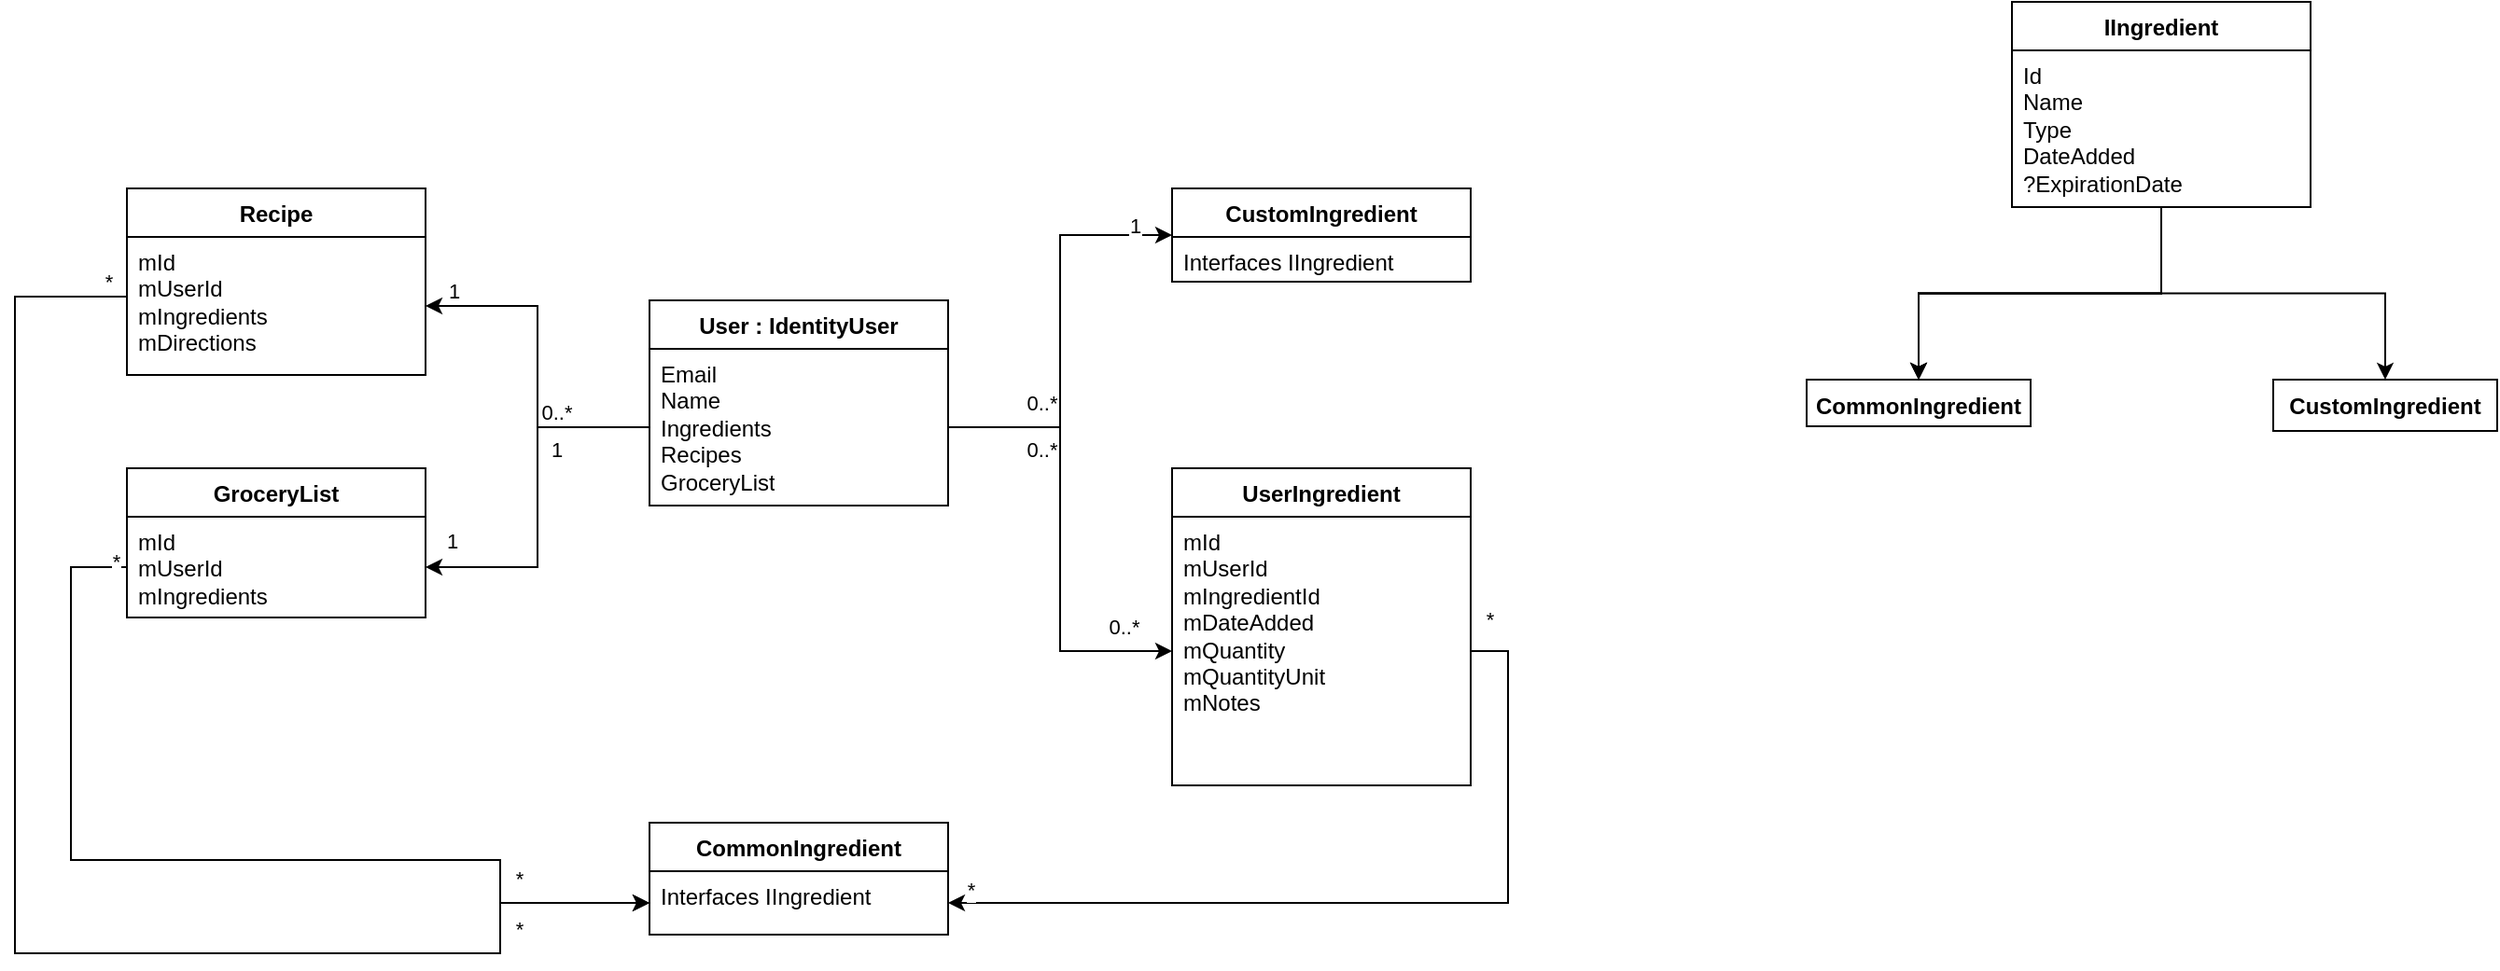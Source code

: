 <mxfile version="24.7.12">
  <diagram id="C5RBs43oDa-KdzZeNtuy" name="Page-1">
    <mxGraphModel dx="1290" dy="530" grid="1" gridSize="10" guides="1" tooltips="1" connect="1" arrows="1" fold="1" page="1" pageScale="1" pageWidth="827" pageHeight="1169" math="0" shadow="0">
      <root>
        <mxCell id="WIyWlLk6GJQsqaUBKTNV-0" />
        <mxCell id="WIyWlLk6GJQsqaUBKTNV-1" parent="WIyWlLk6GJQsqaUBKTNV-0" />
        <mxCell id="knwaW2PvY2zNtfLG_OPN-0" value="User : IdentityUser" style="swimlane;fontStyle=1;align=center;verticalAlign=top;childLayout=stackLayout;horizontal=1;startSize=26;horizontalStack=0;resizeParent=1;resizeParentMax=0;resizeLast=0;collapsible=1;marginBottom=0;whiteSpace=wrap;html=1;" parent="WIyWlLk6GJQsqaUBKTNV-1" vertex="1">
          <mxGeometry x="360" y="230" width="160" height="110" as="geometry" />
        </mxCell>
        <mxCell id="knwaW2PvY2zNtfLG_OPN-1" value="&lt;span style=&quot;text-align: justify; background-color: initial;&quot;&gt;Email&lt;/span&gt;&lt;br&gt;&lt;span style=&quot;text-align: justify; background-color: initial;&quot;&gt;Name&lt;/span&gt;&lt;div&gt;&lt;span style=&quot;text-align: justify; background-color: initial;&quot;&gt;Ingredients&lt;/span&gt;&lt;/div&gt;&lt;div&gt;&lt;span style=&quot;text-align: justify; background-color: initial;&quot;&gt;Recipes&lt;/span&gt;&lt;/div&gt;&lt;div&gt;&lt;span style=&quot;text-align: justify; background-color: initial;&quot;&gt;GroceryList&lt;/span&gt;&lt;/div&gt;" style="text;strokeColor=none;fillColor=none;align=left;verticalAlign=top;spacingLeft=4;spacingRight=4;overflow=hidden;rotatable=0;points=[[0,0.5],[1,0.5]];portConstraint=eastwest;whiteSpace=wrap;html=1;" parent="knwaW2PvY2zNtfLG_OPN-0" vertex="1">
          <mxGeometry y="26" width="160" height="84" as="geometry" />
        </mxCell>
        <mxCell id="knwaW2PvY2zNtfLG_OPN-12" value="Recipe" style="swimlane;fontStyle=1;align=center;verticalAlign=top;childLayout=stackLayout;horizontal=1;startSize=26;horizontalStack=0;resizeParent=1;resizeParentMax=0;resizeLast=0;collapsible=1;marginBottom=0;whiteSpace=wrap;html=1;" parent="WIyWlLk6GJQsqaUBKTNV-1" vertex="1">
          <mxGeometry x="80" y="170.0" width="160" height="100" as="geometry" />
        </mxCell>
        <mxCell id="knwaW2PvY2zNtfLG_OPN-13" value="&lt;div&gt;mId&lt;/div&gt;&lt;div&gt;mUserId&lt;/div&gt;&lt;div&gt;mIngredients&lt;/div&gt;&lt;div&gt;mDirections&lt;/div&gt;" style="text;strokeColor=none;fillColor=none;align=left;verticalAlign=top;spacingLeft=4;spacingRight=4;overflow=hidden;rotatable=0;points=[[0,0.5],[1,0.5]];portConstraint=eastwest;whiteSpace=wrap;html=1;" parent="knwaW2PvY2zNtfLG_OPN-12" vertex="1">
          <mxGeometry y="26" width="160" height="74" as="geometry" />
        </mxCell>
        <mxCell id="knwaW2PvY2zNtfLG_OPN-16" value="CommonIngredient" style="swimlane;fontStyle=1;align=center;verticalAlign=top;childLayout=stackLayout;horizontal=1;startSize=26;horizontalStack=0;resizeParent=1;resizeParentMax=0;resizeLast=0;collapsible=1;marginBottom=0;whiteSpace=wrap;html=1;" parent="WIyWlLk6GJQsqaUBKTNV-1" vertex="1">
          <mxGeometry x="360" y="510" width="160" height="60" as="geometry" />
        </mxCell>
        <mxCell id="knwaW2PvY2zNtfLG_OPN-17" value="Interfaces IIngredient" style="text;strokeColor=none;fillColor=none;align=left;verticalAlign=top;spacingLeft=4;spacingRight=4;overflow=hidden;rotatable=0;points=[[0,0.5],[1,0.5]];portConstraint=eastwest;whiteSpace=wrap;html=1;" parent="knwaW2PvY2zNtfLG_OPN-16" vertex="1">
          <mxGeometry y="26" width="160" height="34" as="geometry" />
        </mxCell>
        <mxCell id="knwaW2PvY2zNtfLG_OPN-20" value="UserIngredient" style="swimlane;fontStyle=1;align=center;verticalAlign=top;childLayout=stackLayout;horizontal=1;startSize=26;horizontalStack=0;resizeParent=1;resizeParentMax=0;resizeLast=0;collapsible=1;marginBottom=0;whiteSpace=wrap;html=1;" parent="WIyWlLk6GJQsqaUBKTNV-1" vertex="1">
          <mxGeometry x="640" y="320.0" width="160" height="170" as="geometry" />
        </mxCell>
        <mxCell id="knwaW2PvY2zNtfLG_OPN-21" value="&lt;span style=&quot;background-color: initial;&quot;&gt;mId&lt;/span&gt;&lt;br&gt;&lt;span style=&quot;background-color: initial;&quot;&gt;mUserId&lt;/span&gt;&lt;br&gt;&lt;span style=&quot;background-color: initial;&quot;&gt;mIngredientId&lt;/span&gt;&lt;br&gt;&lt;span style=&quot;background-color: initial;&quot;&gt;mDateAdded&lt;/span&gt;&lt;br&gt;&lt;span style=&quot;background-color: initial;&quot;&gt;mQuantity&lt;/span&gt;&lt;br&gt;&lt;span style=&quot;background-color: initial;&quot;&gt;mQuantityUnit&lt;/span&gt;&lt;br&gt;&lt;span style=&quot;background-color: initial;&quot;&gt;mNotes&lt;/span&gt;" style="text;strokeColor=none;fillColor=none;align=left;verticalAlign=top;spacingLeft=4;spacingRight=4;overflow=hidden;rotatable=0;points=[[0,0.5],[1,0.5]];portConstraint=eastwest;whiteSpace=wrap;html=1;" parent="knwaW2PvY2zNtfLG_OPN-20" vertex="1">
          <mxGeometry y="26" width="160" height="144" as="geometry" />
        </mxCell>
        <mxCell id="knwaW2PvY2zNtfLG_OPN-28" value="GroceryList" style="swimlane;fontStyle=1;align=center;verticalAlign=top;childLayout=stackLayout;horizontal=1;startSize=26;horizontalStack=0;resizeParent=1;resizeParentMax=0;resizeLast=0;collapsible=1;marginBottom=0;whiteSpace=wrap;html=1;" parent="WIyWlLk6GJQsqaUBKTNV-1" vertex="1">
          <mxGeometry x="80" y="320" width="160" height="80" as="geometry" />
        </mxCell>
        <mxCell id="knwaW2PvY2zNtfLG_OPN-29" value="&lt;div&gt;mId&lt;/div&gt;&lt;div&gt;mUserId&lt;/div&gt;&lt;div&gt;mIngredients&lt;/div&gt;" style="text;strokeColor=none;fillColor=none;align=left;verticalAlign=top;spacingLeft=4;spacingRight=4;overflow=hidden;rotatable=0;points=[[0,0.5],[1,0.5]];portConstraint=eastwest;whiteSpace=wrap;html=1;" parent="knwaW2PvY2zNtfLG_OPN-28" vertex="1">
          <mxGeometry y="26" width="160" height="54" as="geometry" />
        </mxCell>
        <mxCell id="knwaW2PvY2zNtfLG_OPN-33" style="rounded=0;orthogonalLoop=1;jettySize=auto;html=1;exitX=1;exitY=0.5;exitDx=0;exitDy=0;entryX=0;entryY=0.5;entryDx=0;entryDy=0;edgeStyle=orthogonalEdgeStyle;" parent="WIyWlLk6GJQsqaUBKTNV-1" source="knwaW2PvY2zNtfLG_OPN-1" target="knwaW2PvY2zNtfLG_OPN-21" edge="1">
          <mxGeometry relative="1" as="geometry" />
        </mxCell>
        <mxCell id="knwaW2PvY2zNtfLG_OPN-34" value="0..*" style="edgeLabel;html=1;align=center;verticalAlign=middle;resizable=0;points=[];" parent="knwaW2PvY2zNtfLG_OPN-33" vertex="1" connectable="0">
          <mxGeometry x="-0.825" y="3" relative="1" as="geometry">
            <mxPoint x="29" y="15" as="offset" />
          </mxGeometry>
        </mxCell>
        <mxCell id="knwaW2PvY2zNtfLG_OPN-36" value="0..*" style="edgeLabel;html=1;align=center;verticalAlign=middle;resizable=0;points=[];" parent="knwaW2PvY2zNtfLG_OPN-33" vertex="1" connectable="0">
          <mxGeometry x="0.838" relative="1" as="geometry">
            <mxPoint x="-7" y="-13" as="offset" />
          </mxGeometry>
        </mxCell>
        <mxCell id="knwaW2PvY2zNtfLG_OPN-37" style="edgeStyle=orthogonalEdgeStyle;rounded=0;orthogonalLoop=1;jettySize=auto;html=1;exitX=1;exitY=0.5;exitDx=0;exitDy=0;entryX=1;entryY=0.5;entryDx=0;entryDy=0;" parent="WIyWlLk6GJQsqaUBKTNV-1" source="knwaW2PvY2zNtfLG_OPN-21" target="knwaW2PvY2zNtfLG_OPN-17" edge="1">
          <mxGeometry relative="1" as="geometry" />
        </mxCell>
        <mxCell id="knwaW2PvY2zNtfLG_OPN-39" value="*" style="edgeLabel;html=1;align=center;verticalAlign=middle;resizable=0;points=[];" parent="knwaW2PvY2zNtfLG_OPN-37" vertex="1" connectable="0">
          <mxGeometry x="-0.856" relative="1" as="geometry">
            <mxPoint x="-10" y="-30" as="offset" />
          </mxGeometry>
        </mxCell>
        <mxCell id="knwaW2PvY2zNtfLG_OPN-40" value="*" style="edgeLabel;html=1;align=center;verticalAlign=middle;resizable=0;points=[];" parent="knwaW2PvY2zNtfLG_OPN-37" vertex="1" connectable="0">
          <mxGeometry x="0.892" y="3" relative="1" as="geometry">
            <mxPoint x="-13" y="-10" as="offset" />
          </mxGeometry>
        </mxCell>
        <mxCell id="knwaW2PvY2zNtfLG_OPN-42" style="edgeStyle=orthogonalEdgeStyle;rounded=0;orthogonalLoop=1;jettySize=auto;html=1;entryX=1;entryY=0.5;entryDx=0;entryDy=0;" parent="WIyWlLk6GJQsqaUBKTNV-1" source="knwaW2PvY2zNtfLG_OPN-1" target="knwaW2PvY2zNtfLG_OPN-13" edge="1">
          <mxGeometry relative="1" as="geometry" />
        </mxCell>
        <mxCell id="knwaW2PvY2zNtfLG_OPN-45" value="0..*" style="edgeLabel;html=1;align=center;verticalAlign=middle;resizable=0;points=[];" parent="knwaW2PvY2zNtfLG_OPN-42" vertex="1" connectable="0">
          <mxGeometry x="0.871" y="1" relative="1" as="geometry">
            <mxPoint x="58" y="56" as="offset" />
          </mxGeometry>
        </mxCell>
        <mxCell id="knwaW2PvY2zNtfLG_OPN-46" value="1" style="edgeLabel;html=1;align=center;verticalAlign=middle;resizable=0;points=[];" parent="knwaW2PvY2zNtfLG_OPN-42" vertex="1" connectable="0">
          <mxGeometry x="0.84" y="-1" relative="1" as="geometry">
            <mxPoint y="-7" as="offset" />
          </mxGeometry>
        </mxCell>
        <mxCell id="knwaW2PvY2zNtfLG_OPN-43" style="edgeStyle=orthogonalEdgeStyle;rounded=0;orthogonalLoop=1;jettySize=auto;html=1;entryX=1;entryY=0.5;entryDx=0;entryDy=0;" parent="WIyWlLk6GJQsqaUBKTNV-1" source="knwaW2PvY2zNtfLG_OPN-1" target="knwaW2PvY2zNtfLG_OPN-29" edge="1">
          <mxGeometry relative="1" as="geometry" />
        </mxCell>
        <mxCell id="knwaW2PvY2zNtfLG_OPN-47" value="1" style="edgeLabel;html=1;align=center;verticalAlign=middle;resizable=0;points=[];" parent="knwaW2PvY2zNtfLG_OPN-43" vertex="1" connectable="0">
          <mxGeometry x="-0.334" relative="1" as="geometry">
            <mxPoint x="10" y="7" as="offset" />
          </mxGeometry>
        </mxCell>
        <mxCell id="knwaW2PvY2zNtfLG_OPN-48" value="1" style="edgeLabel;html=1;align=center;verticalAlign=middle;resizable=0;points=[];" parent="knwaW2PvY2zNtfLG_OPN-43" vertex="1" connectable="0">
          <mxGeometry x="0.86" relative="1" as="geometry">
            <mxPoint y="-14" as="offset" />
          </mxGeometry>
        </mxCell>
        <mxCell id="knwaW2PvY2zNtfLG_OPN-49" style="edgeStyle=orthogonalEdgeStyle;rounded=0;orthogonalLoop=1;jettySize=auto;html=1;entryX=0;entryY=0.5;entryDx=0;entryDy=0;" parent="WIyWlLk6GJQsqaUBKTNV-1" source="knwaW2PvY2zNtfLG_OPN-13" target="knwaW2PvY2zNtfLG_OPN-17" edge="1">
          <mxGeometry relative="1" as="geometry">
            <Array as="points">
              <mxPoint x="20" y="228" />
              <mxPoint x="20" y="580" />
              <mxPoint x="280" y="580" />
              <mxPoint x="280" y="553" />
            </Array>
          </mxGeometry>
        </mxCell>
        <mxCell id="knwaW2PvY2zNtfLG_OPN-51" value="*" style="edgeLabel;html=1;align=center;verticalAlign=middle;resizable=0;points=[];" parent="knwaW2PvY2zNtfLG_OPN-49" vertex="1" connectable="0">
          <mxGeometry x="-0.965" relative="1" as="geometry">
            <mxPoint x="3" y="-8" as="offset" />
          </mxGeometry>
        </mxCell>
        <mxCell id="knwaW2PvY2zNtfLG_OPN-54" value="*" style="edgeLabel;html=1;align=center;verticalAlign=middle;resizable=0;points=[];" parent="knwaW2PvY2zNtfLG_OPN-49" vertex="1" connectable="0">
          <mxGeometry x="0.76" y="-1" relative="1" as="geometry">
            <mxPoint x="9" as="offset" />
          </mxGeometry>
        </mxCell>
        <mxCell id="knwaW2PvY2zNtfLG_OPN-50" style="edgeStyle=orthogonalEdgeStyle;rounded=0;orthogonalLoop=1;jettySize=auto;html=1;entryX=0;entryY=0.5;entryDx=0;entryDy=0;" parent="WIyWlLk6GJQsqaUBKTNV-1" source="knwaW2PvY2zNtfLG_OPN-29" target="knwaW2PvY2zNtfLG_OPN-17" edge="1">
          <mxGeometry relative="1" as="geometry">
            <Array as="points">
              <mxPoint x="50" y="373" />
              <mxPoint x="50" y="530" />
              <mxPoint x="280" y="530" />
              <mxPoint x="280" y="553" />
            </Array>
          </mxGeometry>
        </mxCell>
        <mxCell id="knwaW2PvY2zNtfLG_OPN-52" value="*" style="edgeLabel;html=1;align=center;verticalAlign=middle;resizable=0;points=[];" parent="knwaW2PvY2zNtfLG_OPN-50" vertex="1" connectable="0">
          <mxGeometry x="-0.975" relative="1" as="geometry">
            <mxPoint y="-3" as="offset" />
          </mxGeometry>
        </mxCell>
        <mxCell id="knwaW2PvY2zNtfLG_OPN-53" value="*" style="edgeLabel;html=1;align=center;verticalAlign=middle;resizable=0;points=[];" parent="knwaW2PvY2zNtfLG_OPN-50" vertex="1" connectable="0">
          <mxGeometry x="0.573" y="-2" relative="1" as="geometry">
            <mxPoint x="18" y="8" as="offset" />
          </mxGeometry>
        </mxCell>
        <mxCell id="nA2bAaE7EZ4ByUMAsZF6-16" value="" style="edgeStyle=orthogonalEdgeStyle;rounded=0;orthogonalLoop=1;jettySize=auto;html=1;" edge="1" parent="WIyWlLk6GJQsqaUBKTNV-1" source="nA2bAaE7EZ4ByUMAsZF6-10" target="nA2bAaE7EZ4ByUMAsZF6-15">
          <mxGeometry relative="1" as="geometry" />
        </mxCell>
        <mxCell id="nA2bAaE7EZ4ByUMAsZF6-19" value="" style="edgeStyle=orthogonalEdgeStyle;rounded=0;orthogonalLoop=1;jettySize=auto;html=1;" edge="1" parent="WIyWlLk6GJQsqaUBKTNV-1" source="nA2bAaE7EZ4ByUMAsZF6-10" target="nA2bAaE7EZ4ByUMAsZF6-15">
          <mxGeometry relative="1" as="geometry" />
        </mxCell>
        <mxCell id="nA2bAaE7EZ4ByUMAsZF6-20" value="" style="edgeStyle=orthogonalEdgeStyle;rounded=0;orthogonalLoop=1;jettySize=auto;html=1;" edge="1" parent="WIyWlLk6GJQsqaUBKTNV-1" source="nA2bAaE7EZ4ByUMAsZF6-10" target="nA2bAaE7EZ4ByUMAsZF6-15">
          <mxGeometry relative="1" as="geometry" />
        </mxCell>
        <mxCell id="nA2bAaE7EZ4ByUMAsZF6-22" value="" style="edgeStyle=orthogonalEdgeStyle;rounded=0;orthogonalLoop=1;jettySize=auto;html=1;exitX=0.5;exitY=1;exitDx=0;exitDy=0;" edge="1" parent="WIyWlLk6GJQsqaUBKTNV-1" source="nA2bAaE7EZ4ByUMAsZF6-10" target="nA2bAaE7EZ4ByUMAsZF6-21">
          <mxGeometry relative="1" as="geometry" />
        </mxCell>
        <mxCell id="nA2bAaE7EZ4ByUMAsZF6-10" value="IIngredient" style="swimlane;fontStyle=1;align=center;verticalAlign=top;childLayout=stackLayout;horizontal=1;startSize=26;horizontalStack=0;resizeParent=1;resizeParentMax=0;resizeLast=0;collapsible=1;marginBottom=0;whiteSpace=wrap;html=1;" vertex="1" parent="WIyWlLk6GJQsqaUBKTNV-1">
          <mxGeometry x="1090" y="70.0" width="160" height="110" as="geometry" />
        </mxCell>
        <mxCell id="nA2bAaE7EZ4ByUMAsZF6-11" value="&lt;div&gt;Id&lt;/div&gt;&lt;div&gt;Name&lt;/div&gt;&lt;div&gt;Type&lt;/div&gt;&lt;div&gt;DateAdded&lt;/div&gt;&lt;div&gt;?ExpirationDate&lt;/div&gt;" style="text;strokeColor=none;fillColor=none;align=left;verticalAlign=top;spacingLeft=4;spacingRight=4;overflow=hidden;rotatable=0;points=[[0,0.5],[1,0.5]];portConstraint=eastwest;whiteSpace=wrap;html=1;" vertex="1" parent="nA2bAaE7EZ4ByUMAsZF6-10">
          <mxGeometry y="26" width="160" height="84" as="geometry" />
        </mxCell>
        <mxCell id="nA2bAaE7EZ4ByUMAsZF6-15" value="CommonIngredient" style="whiteSpace=wrap;html=1;verticalAlign=top;fontStyle=1;startSize=26;" vertex="1" parent="WIyWlLk6GJQsqaUBKTNV-1">
          <mxGeometry x="980" y="272.5" width="120" height="25" as="geometry" />
        </mxCell>
        <mxCell id="nA2bAaE7EZ4ByUMAsZF6-21" value="CustomIngredient" style="whiteSpace=wrap;html=1;verticalAlign=top;fontStyle=1;startSize=26;" vertex="1" parent="WIyWlLk6GJQsqaUBKTNV-1">
          <mxGeometry x="1230" y="272.5" width="120" height="27.5" as="geometry" />
        </mxCell>
        <mxCell id="nA2bAaE7EZ4ByUMAsZF6-24" value="CustomIngredient" style="swimlane;fontStyle=1;align=center;verticalAlign=top;childLayout=stackLayout;horizontal=1;startSize=26;horizontalStack=0;resizeParent=1;resizeParentMax=0;resizeLast=0;collapsible=1;marginBottom=0;whiteSpace=wrap;html=1;" vertex="1" parent="WIyWlLk6GJQsqaUBKTNV-1">
          <mxGeometry x="640" y="170.0" width="160" height="50" as="geometry" />
        </mxCell>
        <mxCell id="nA2bAaE7EZ4ByUMAsZF6-25" value="&lt;div&gt;Interfaces IIngredient&lt;/div&gt;" style="text;strokeColor=none;fillColor=none;align=left;verticalAlign=top;spacingLeft=4;spacingRight=4;overflow=hidden;rotatable=0;points=[[0,0.5],[1,0.5]];portConstraint=eastwest;whiteSpace=wrap;html=1;" vertex="1" parent="nA2bAaE7EZ4ByUMAsZF6-24">
          <mxGeometry y="26" width="160" height="24" as="geometry" />
        </mxCell>
        <mxCell id="nA2bAaE7EZ4ByUMAsZF6-23" style="edgeStyle=orthogonalEdgeStyle;rounded=0;orthogonalLoop=1;jettySize=auto;html=1;entryX=0;entryY=0.5;entryDx=0;entryDy=0;" edge="1" parent="WIyWlLk6GJQsqaUBKTNV-1" source="knwaW2PvY2zNtfLG_OPN-1" target="nA2bAaE7EZ4ByUMAsZF6-24">
          <mxGeometry relative="1" as="geometry">
            <mxPoint x="610" y="140" as="targetPoint" />
          </mxGeometry>
        </mxCell>
        <mxCell id="nA2bAaE7EZ4ByUMAsZF6-28" value="0..*" style="edgeLabel;html=1;align=center;verticalAlign=middle;resizable=0;points=[];" vertex="1" connectable="0" parent="nA2bAaE7EZ4ByUMAsZF6-23">
          <mxGeometry x="-0.315" relative="1" as="geometry">
            <mxPoint x="-10" y="3" as="offset" />
          </mxGeometry>
        </mxCell>
        <mxCell id="nA2bAaE7EZ4ByUMAsZF6-29" value="1" style="edgeLabel;html=1;align=center;verticalAlign=middle;resizable=0;points=[];" vertex="1" connectable="0" parent="nA2bAaE7EZ4ByUMAsZF6-23">
          <mxGeometry x="0.757" y="-1" relative="1" as="geometry">
            <mxPoint x="7" y="-6" as="offset" />
          </mxGeometry>
        </mxCell>
      </root>
    </mxGraphModel>
  </diagram>
</mxfile>
